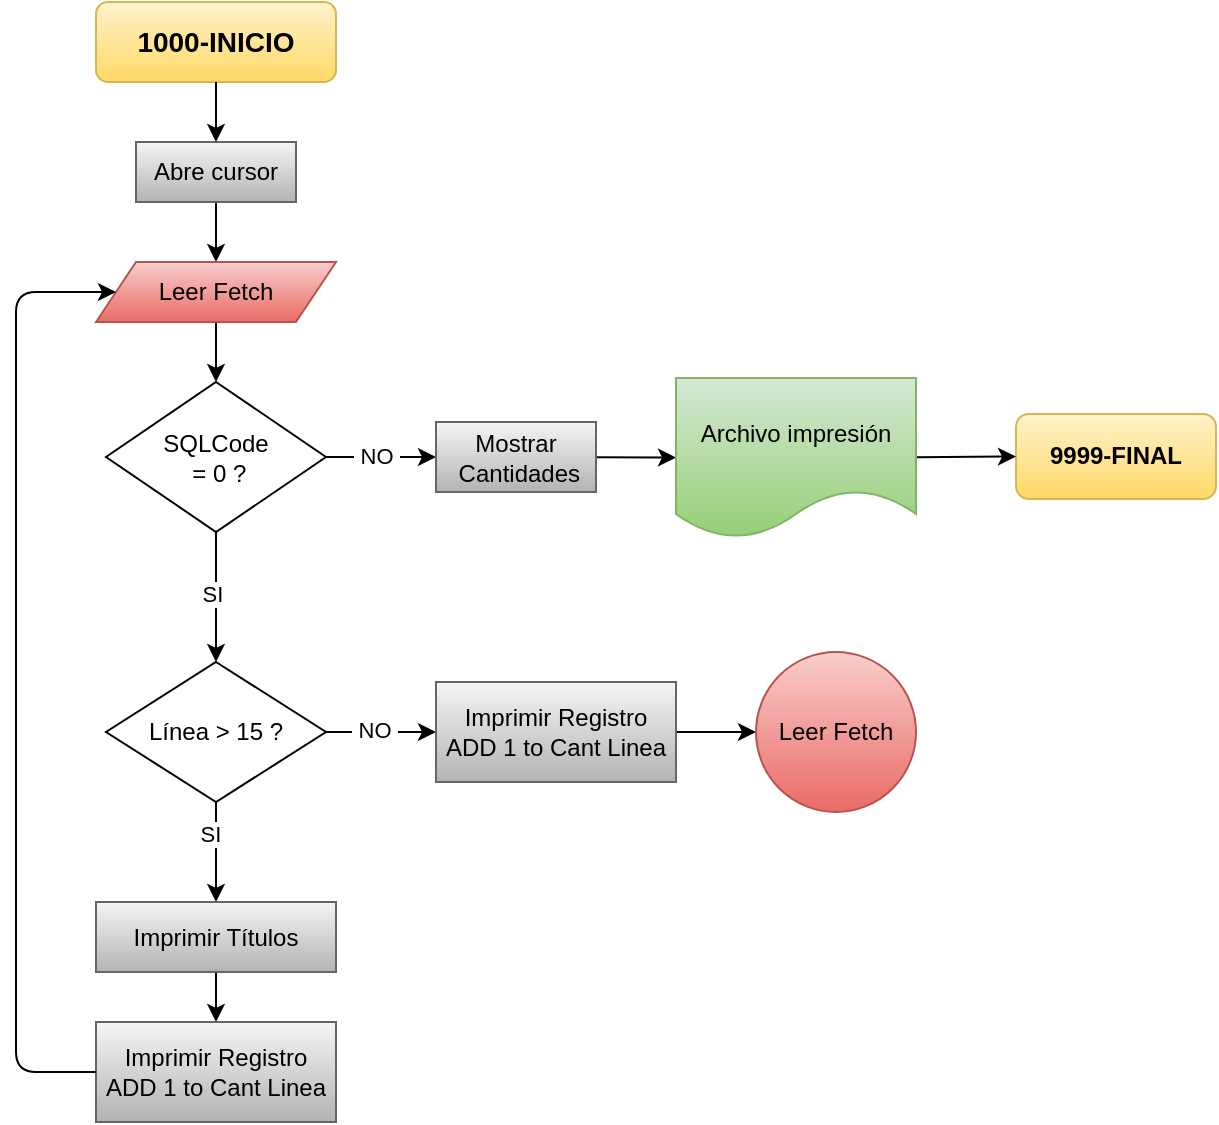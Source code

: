 <mxfile>
    <diagram id="orXAmYVh9-CZ3GWi7Xlr" name="Página-1">
        <mxGraphModel dx="1518" dy="669" grid="1" gridSize="10" guides="1" tooltips="1" connect="1" arrows="1" fold="1" page="1" pageScale="1" pageWidth="827" pageHeight="1169" background="#FFFFFF" math="0" shadow="0">
            <root>
                <mxCell id="0"/>
                <mxCell id="1" parent="0"/>
                <mxCell id="4" value="1000-INICIO" style="rounded=1;whiteSpace=wrap;html=1;fillColor=#fff2cc;strokeColor=#d6b656;fontStyle=1;fontSize=14;gradientColor=#ffd966;" parent="1" vertex="1">
                    <mxGeometry x="70" y="40" width="120" height="40" as="geometry"/>
                </mxCell>
                <mxCell id="30" value="9999-FINAL" style="rounded=1;whiteSpace=wrap;html=1;fillColor=#fff2cc;strokeColor=#d6b656;fontStyle=1;gradientColor=#ffd966;" parent="1" vertex="1">
                    <mxGeometry x="530" y="246" width="100" height="42.5" as="geometry"/>
                </mxCell>
                <mxCell id="89" style="edgeStyle=none;html=1;" edge="1" parent="1" source="86" target="88">
                    <mxGeometry relative="1" as="geometry"/>
                </mxCell>
                <mxCell id="86" value="Abre cursor" style="rounded=0;whiteSpace=wrap;html=1;fillColor=#f5f5f5;gradientColor=#b3b3b3;strokeColor=#666666;" vertex="1" parent="1">
                    <mxGeometry x="90" y="110" width="80" height="30" as="geometry"/>
                </mxCell>
                <mxCell id="87" style="edgeStyle=none;html=1;entryX=0.5;entryY=0;entryDx=0;entryDy=0;" edge="1" parent="1" source="4" target="86">
                    <mxGeometry relative="1" as="geometry">
                        <mxPoint x="130" y="110" as="targetPoint"/>
                    </mxGeometry>
                </mxCell>
                <mxCell id="91" value="" style="edgeStyle=none;html=1;" edge="1" parent="1" source="88" target="90">
                    <mxGeometry relative="1" as="geometry"/>
                </mxCell>
                <mxCell id="88" value="Leer Fetch" style="shape=parallelogram;perimeter=parallelogramPerimeter;whiteSpace=wrap;html=1;fixedSize=1;fillColor=#f8cecc;gradientColor=#ea6b66;strokeColor=#b85450;" vertex="1" parent="1">
                    <mxGeometry x="70" y="170" width="120" height="30" as="geometry"/>
                </mxCell>
                <mxCell id="93" value="" style="edgeStyle=none;html=1;" edge="1" parent="1" source="90" target="99">
                    <mxGeometry relative="1" as="geometry">
                        <mxPoint x="130" y="393" as="targetPoint"/>
                    </mxGeometry>
                </mxCell>
                <mxCell id="96" value="SI" style="edgeLabel;html=1;align=center;verticalAlign=middle;resizable=0;points=[];" vertex="1" connectable="0" parent="93">
                    <mxGeometry x="-0.059" y="2" relative="1" as="geometry">
                        <mxPoint x="-4" as="offset"/>
                    </mxGeometry>
                </mxCell>
                <mxCell id="95" value="" style="edgeStyle=none;html=1;" edge="1" parent="1" source="90" target="111">
                    <mxGeometry relative="1" as="geometry">
                        <mxPoint x="240" y="270" as="targetPoint"/>
                    </mxGeometry>
                </mxCell>
                <mxCell id="97" value="&amp;nbsp;NO&amp;nbsp;" style="edgeLabel;html=1;align=center;verticalAlign=middle;resizable=0;points=[];" vertex="1" connectable="0" parent="95">
                    <mxGeometry x="-0.107" y="1" relative="1" as="geometry">
                        <mxPoint as="offset"/>
                    </mxGeometry>
                </mxCell>
                <mxCell id="90" value="SQLCode&lt;div&gt;&amp;nbsp;= 0 ?&lt;/div&gt;" style="rhombus;whiteSpace=wrap;html=1;" vertex="1" parent="1">
                    <mxGeometry x="75" y="230" width="110" height="75" as="geometry"/>
                </mxCell>
                <mxCell id="101" value="" style="edgeStyle=none;html=1;" edge="1" parent="1" source="99" target="100">
                    <mxGeometry relative="1" as="geometry"/>
                </mxCell>
                <mxCell id="102" value="SI" style="edgeLabel;html=1;align=center;verticalAlign=middle;resizable=0;points=[];" vertex="1" connectable="0" parent="101">
                    <mxGeometry x="-0.353" y="1" relative="1" as="geometry">
                        <mxPoint x="-4" as="offset"/>
                    </mxGeometry>
                </mxCell>
                <mxCell id="106" style="edgeStyle=none;html=1;entryX=0;entryY=0.5;entryDx=0;entryDy=0;" edge="1" parent="1" source="99" target="105">
                    <mxGeometry relative="1" as="geometry"/>
                </mxCell>
                <mxCell id="107" value="&amp;nbsp;NO&amp;nbsp;" style="edgeLabel;html=1;align=center;verticalAlign=middle;resizable=0;points=[];" vertex="1" connectable="0" parent="106">
                    <mxGeometry x="0.145" y="1" relative="1" as="geometry">
                        <mxPoint x="-8" as="offset"/>
                    </mxGeometry>
                </mxCell>
                <mxCell id="99" value="Línea &amp;gt; 15 ?" style="rhombus;whiteSpace=wrap;html=1;" vertex="1" parent="1">
                    <mxGeometry x="75" y="370" width="110" height="70" as="geometry"/>
                </mxCell>
                <mxCell id="104" value="" style="edgeStyle=none;html=1;" edge="1" parent="1" source="100" target="103">
                    <mxGeometry relative="1" as="geometry"/>
                </mxCell>
                <mxCell id="100" value="Imprimir Títulos" style="whiteSpace=wrap;html=1;fillColor=#f5f5f5;gradientColor=#b3b3b3;strokeColor=#666666;" vertex="1" parent="1">
                    <mxGeometry x="70" y="490" width="120" height="35" as="geometry"/>
                </mxCell>
                <mxCell id="103" value="Imprimir Registro&lt;div&gt;ADD 1 to Cant Linea&lt;/div&gt;" style="whiteSpace=wrap;html=1;fillColor=#f5f5f5;strokeColor=#666666;gradientColor=#b3b3b3;" vertex="1" parent="1">
                    <mxGeometry x="70" y="550" width="120" height="50" as="geometry"/>
                </mxCell>
                <mxCell id="109" value="" style="edgeStyle=none;html=1;" edge="1" parent="1" source="105" target="108">
                    <mxGeometry relative="1" as="geometry"/>
                </mxCell>
                <mxCell id="105" value="Imprimir Registro&lt;div&gt;ADD 1 to Cant Linea&lt;/div&gt;" style="whiteSpace=wrap;html=1;fillColor=#f5f5f5;strokeColor=#666666;gradientColor=#b3b3b3;" vertex="1" parent="1">
                    <mxGeometry x="240" y="380" width="120" height="50" as="geometry"/>
                </mxCell>
                <mxCell id="108" value="Leer Fetch" style="ellipse;whiteSpace=wrap;html=1;fillColor=#f8cecc;strokeColor=#b85450;gradientColor=#ea6b66;" vertex="1" parent="1">
                    <mxGeometry x="400" y="365" width="80" height="80" as="geometry"/>
                </mxCell>
                <mxCell id="110" value="" style="endArrow=classic;html=1;exitX=0;exitY=0.5;exitDx=0;exitDy=0;entryX=0;entryY=0.5;entryDx=0;entryDy=0;" edge="1" parent="1" source="103" target="88">
                    <mxGeometry width="50" height="50" relative="1" as="geometry">
                        <mxPoint x="480" y="360" as="sourcePoint"/>
                        <mxPoint x="530" y="310" as="targetPoint"/>
                        <Array as="points">
                            <mxPoint x="30" y="575"/>
                            <mxPoint x="30" y="185"/>
                        </Array>
                    </mxGeometry>
                </mxCell>
                <mxCell id="113" value="" style="edgeStyle=none;html=1;" edge="1" parent="1" source="111" target="114">
                    <mxGeometry relative="1" as="geometry">
                        <mxPoint x="380" y="267.5" as="targetPoint"/>
                    </mxGeometry>
                </mxCell>
                <mxCell id="111" value="Mostrar&lt;div&gt;&amp;nbsp;Cantidades&lt;/div&gt;" style="rounded=0;whiteSpace=wrap;html=1;fillColor=#f5f5f5;gradientColor=#b3b3b3;strokeColor=#666666;" vertex="1" parent="1">
                    <mxGeometry x="240" y="250" width="80" height="35" as="geometry"/>
                </mxCell>
                <mxCell id="115" style="edgeStyle=none;html=1;entryX=0;entryY=0.5;entryDx=0;entryDy=0;" edge="1" parent="1" source="114" target="30">
                    <mxGeometry relative="1" as="geometry"/>
                </mxCell>
                <mxCell id="114" value="Archivo impresión" style="shape=document;whiteSpace=wrap;html=1;boundedLbl=1;fillColor=#d5e8d4;gradientColor=#97d077;strokeColor=#82b366;" vertex="1" parent="1">
                    <mxGeometry x="360" y="228" width="120" height="80" as="geometry"/>
                </mxCell>
            </root>
        </mxGraphModel>
    </diagram>
</mxfile>